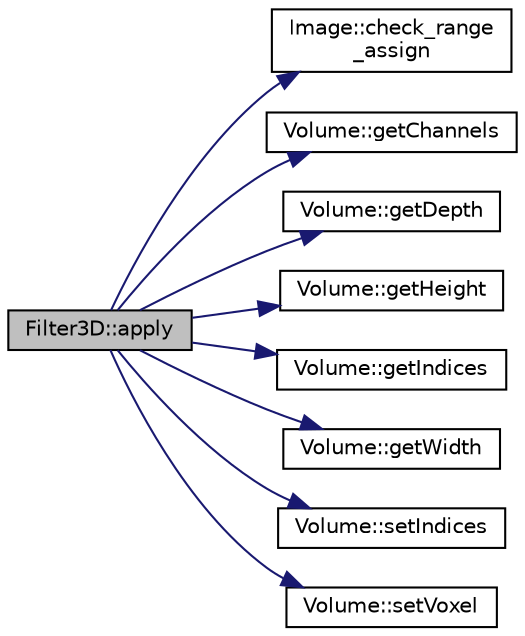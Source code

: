 digraph "Filter3D::apply"
{
 // LATEX_PDF_SIZE
  edge [fontname="Helvetica",fontsize="10",labelfontname="Helvetica",labelfontsize="10"];
  node [fontname="Helvetica",fontsize="10",shape=record];
  rankdir="LR";
  Node1 [label="Filter3D::apply",height=0.2,width=0.4,color="black", fillcolor="grey75", style="filled", fontcolor="black",tooltip=" "];
  Node1 -> Node2 [color="midnightblue",fontsize="10",style="solid",fontname="Helvetica"];
  Node2 [label="Image::check_range\l_assign",height=0.2,width=0.4,color="black", fillcolor="white", style="filled",URL="$classImage.html#adf74eb9c294250145821b077819eda99",tooltip=" "];
  Node1 -> Node3 [color="midnightblue",fontsize="10",style="solid",fontname="Helvetica"];
  Node3 [label="Volume::getChannels",height=0.2,width=0.4,color="black", fillcolor="white", style="filled",URL="$classVolume.html#ac3ebc8d87231c971316968548763a5a1",tooltip=" "];
  Node1 -> Node4 [color="midnightblue",fontsize="10",style="solid",fontname="Helvetica"];
  Node4 [label="Volume::getDepth",height=0.2,width=0.4,color="black", fillcolor="white", style="filled",URL="$classVolume.html#a36a85df2d555a6ccf73147f9bd33c593",tooltip=" "];
  Node1 -> Node5 [color="midnightblue",fontsize="10",style="solid",fontname="Helvetica"];
  Node5 [label="Volume::getHeight",height=0.2,width=0.4,color="black", fillcolor="white", style="filled",URL="$classVolume.html#a05f48ad6f78518fe463ab455c285ff81",tooltip=" "];
  Node1 -> Node6 [color="midnightblue",fontsize="10",style="solid",fontname="Helvetica"];
  Node6 [label="Volume::getIndices",height=0.2,width=0.4,color="black", fillcolor="white", style="filled",URL="$classVolume.html#a44d2668af0ad349b1b2e7879f0ce9cc6",tooltip=" "];
  Node1 -> Node7 [color="midnightblue",fontsize="10",style="solid",fontname="Helvetica"];
  Node7 [label="Volume::getWidth",height=0.2,width=0.4,color="black", fillcolor="white", style="filled",URL="$classVolume.html#a3625eeec2ab0dbc1c3c7e90405bb7de5",tooltip=" "];
  Node1 -> Node8 [color="midnightblue",fontsize="10",style="solid",fontname="Helvetica"];
  Node8 [label="Volume::setIndices",height=0.2,width=0.4,color="black", fillcolor="white", style="filled",URL="$classVolume.html#aac2f0d85d6e0b69b1759a47090176c83",tooltip=" "];
  Node1 -> Node9 [color="midnightblue",fontsize="10",style="solid",fontname="Helvetica"];
  Node9 [label="Volume::setVoxel",height=0.2,width=0.4,color="black", fillcolor="white", style="filled",URL="$classVolume.html#a32c16be8acbd3f8588720f666349a3b9",tooltip=" "];
}
